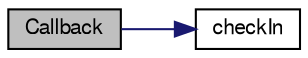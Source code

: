 digraph "Callback"
{
  bgcolor="transparent";
  edge [fontname="FreeSans",fontsize="10",labelfontname="FreeSans",labelfontsize="10"];
  node [fontname="FreeSans",fontsize="10",shape=record];
  rankdir="LR";
  Node3 [label="Callback",height=0.2,width=0.4,color="black", fillcolor="grey75", style="filled", fontcolor="black"];
  Node3 -> Node4 [color="midnightblue",fontsize="10",style="solid",fontname="FreeSans"];
  Node4 [label="checkIn",height=0.2,width=0.4,color="black",URL="$a26002.html#af9e300b410088279d671077efe9751f8",tooltip="Register Callback with CallbackRegistry. "];
}
